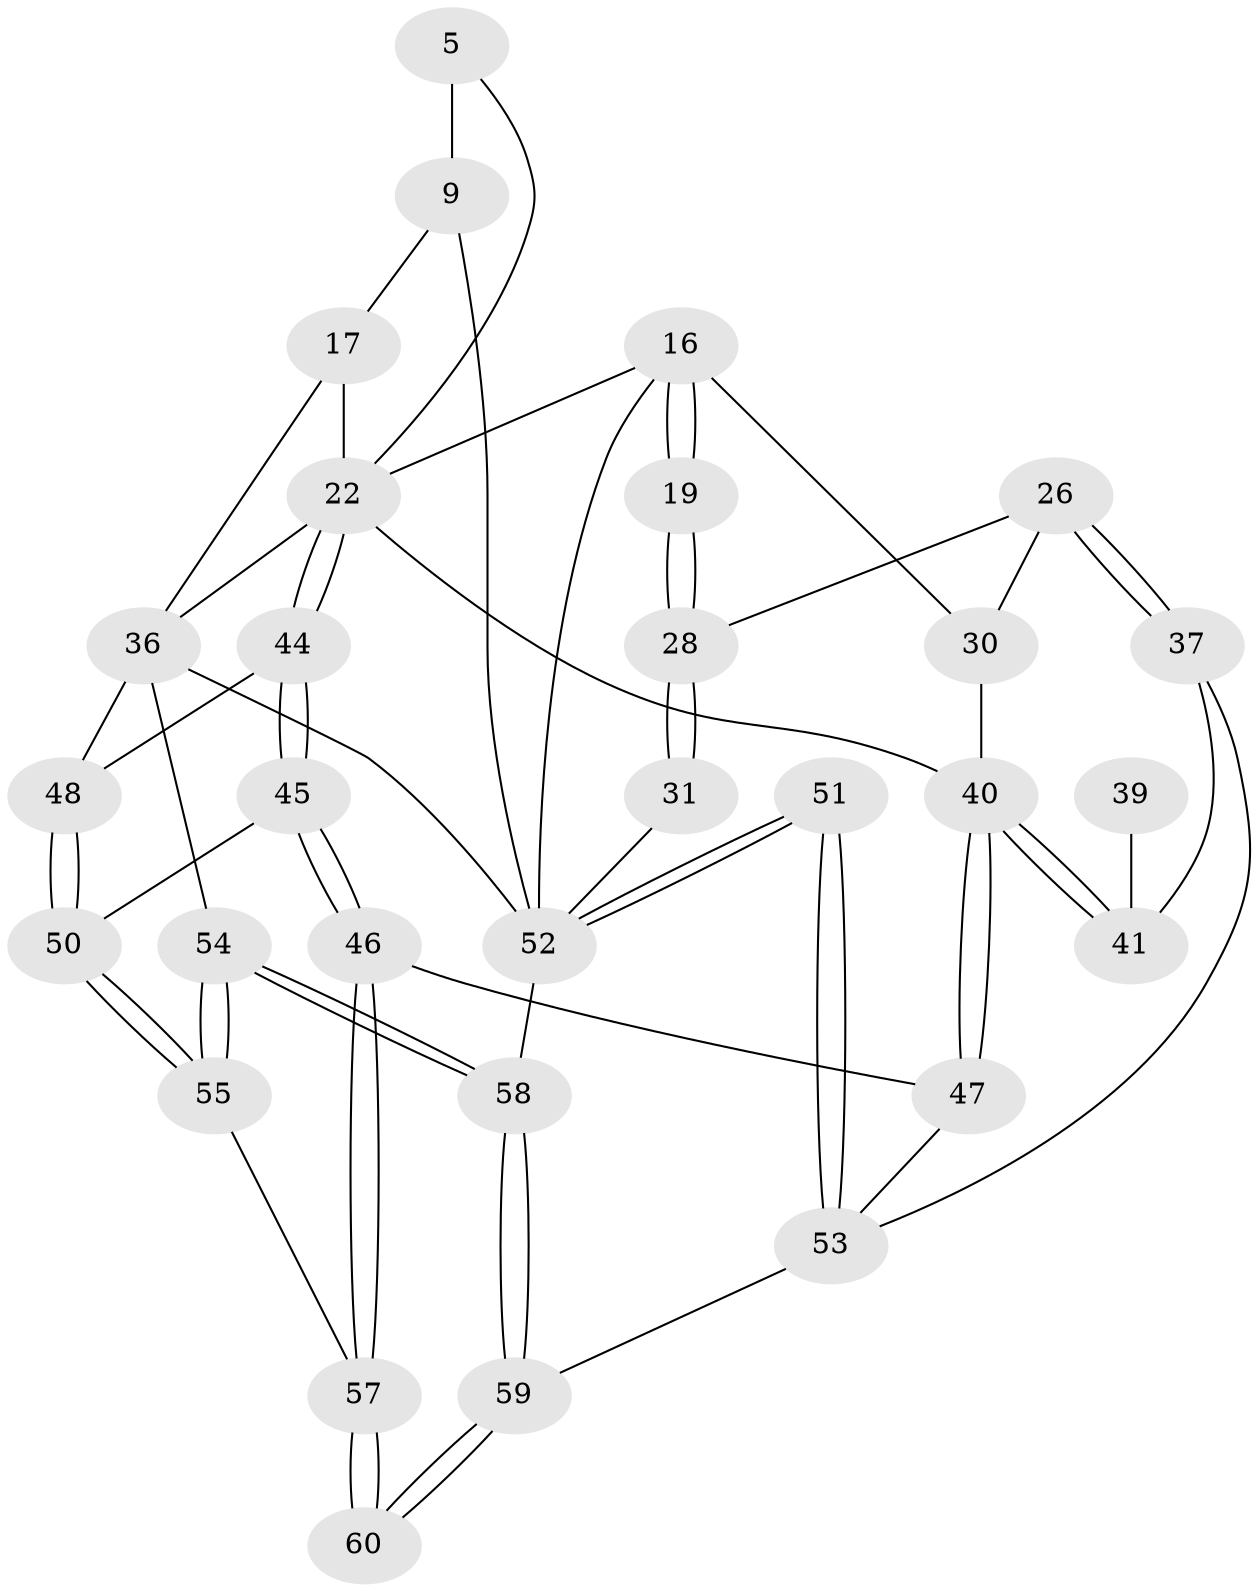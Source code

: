 // original degree distribution, {3: 0.05, 5: 0.5166666666666667, 4: 0.21666666666666667, 6: 0.21666666666666667}
// Generated by graph-tools (version 1.1) at 2025/01/03/09/25 05:01:11]
// undirected, 30 vertices, 66 edges
graph export_dot {
graph [start="1"]
  node [color=gray90,style=filled];
  5 [pos="+0+0",super="+4"];
  9 [pos="+1+0",super="+8"];
  16 [pos="+0.2821682920755322+0.3161284621808511",super="+2+6"];
  17 [pos="+0.7386369177588737+0.26612569712948214",super="+11+12"];
  19 [pos="+0.12885967132735887+0.43941062885885607"];
  22 [pos="+0.6777171485349643+0.5417375222150825",super="+21+18"];
  26 [pos="+0.23561070976395934+0.5931488876797594"];
  28 [pos="+0.12887768825420468+0.43946646557058106",super="+27"];
  30 [pos="+0.4465922624568596+0.5915588714476278",super="+25"];
  31 [pos="+0.022703362307699346+0.6908055353702041"];
  36 [pos="+1+0.6444255350515513",super="+35+24+20"];
  37 [pos="+0.24403805324636463+0.7099867435151562"];
  39 [pos="+0.41828544948004737+0.6282511037176163"];
  40 [pos="+0.4609448819438906+0.817348316961646",super="+29+23+14"];
  41 [pos="+0.3767116712033683+0.7474226260743987",super="+38"];
  44 [pos="+0.700193486406469+0.6520255622057892"];
  45 [pos="+0.6083326072996352+0.8344714955977515"];
  46 [pos="+0.5877127393090653+0.859239606310737"];
  47 [pos="+0.47513950842414526+0.863320508078778"];
  48 [pos="+0.800448168330248+0.7541066853309398"];
  50 [pos="+0.8146009277333858+0.8446436553265525"];
  51 [pos="+0.12515261890670343+1",super="+43"];
  52 [pos="+0+1",super="+34+33+32"];
  53 [pos="+0.32455092069298747+1",super="+49+42"];
  54 [pos="+0.8483138288857279+0.8884091547903126"];
  55 [pos="+0.8293218676520875+0.8788462906209974"];
  57 [pos="+0.649275701912005+0.9344669203364362",super="+56"];
  58 [pos="+1+1"];
  59 [pos="+0.6781116028995472+1"];
  60 [pos="+0.6786642697592421+1"];
  5 -- 9 [weight=2];
  5 -- 22;
  9 -- 52 [weight=3];
  9 -- 17;
  16 -- 19 [weight=2];
  16 -- 19;
  16 -- 30;
  16 -- 52;
  16 -- 22;
  17 -- 36 [weight=2];
  17 -- 22 [weight=2];
  19 -- 28;
  19 -- 28;
  22 -- 44;
  22 -- 44;
  22 -- 40 [weight=2];
  22 -- 36;
  26 -- 37;
  26 -- 37;
  26 -- 28;
  26 -- 30;
  28 -- 31 [weight=2];
  28 -- 31;
  30 -- 40 [weight=2];
  31 -- 52;
  36 -- 48;
  36 -- 54;
  36 -- 52;
  37 -- 41;
  37 -- 53;
  39 -- 41 [weight=2];
  40 -- 41;
  40 -- 41;
  40 -- 47;
  40 -- 47;
  44 -- 45;
  44 -- 45;
  44 -- 48;
  45 -- 46;
  45 -- 46;
  45 -- 50;
  46 -- 47;
  46 -- 57;
  46 -- 57;
  47 -- 53;
  48 -- 50;
  48 -- 50;
  50 -- 55;
  50 -- 55;
  51 -- 52 [weight=2];
  51 -- 52;
  51 -- 53 [weight=2];
  51 -- 53;
  52 -- 58;
  53 -- 59;
  54 -- 55;
  54 -- 55;
  54 -- 58;
  54 -- 58;
  55 -- 57;
  57 -- 60 [weight=2];
  57 -- 60;
  58 -- 59;
  58 -- 59;
  59 -- 60;
  59 -- 60;
}
